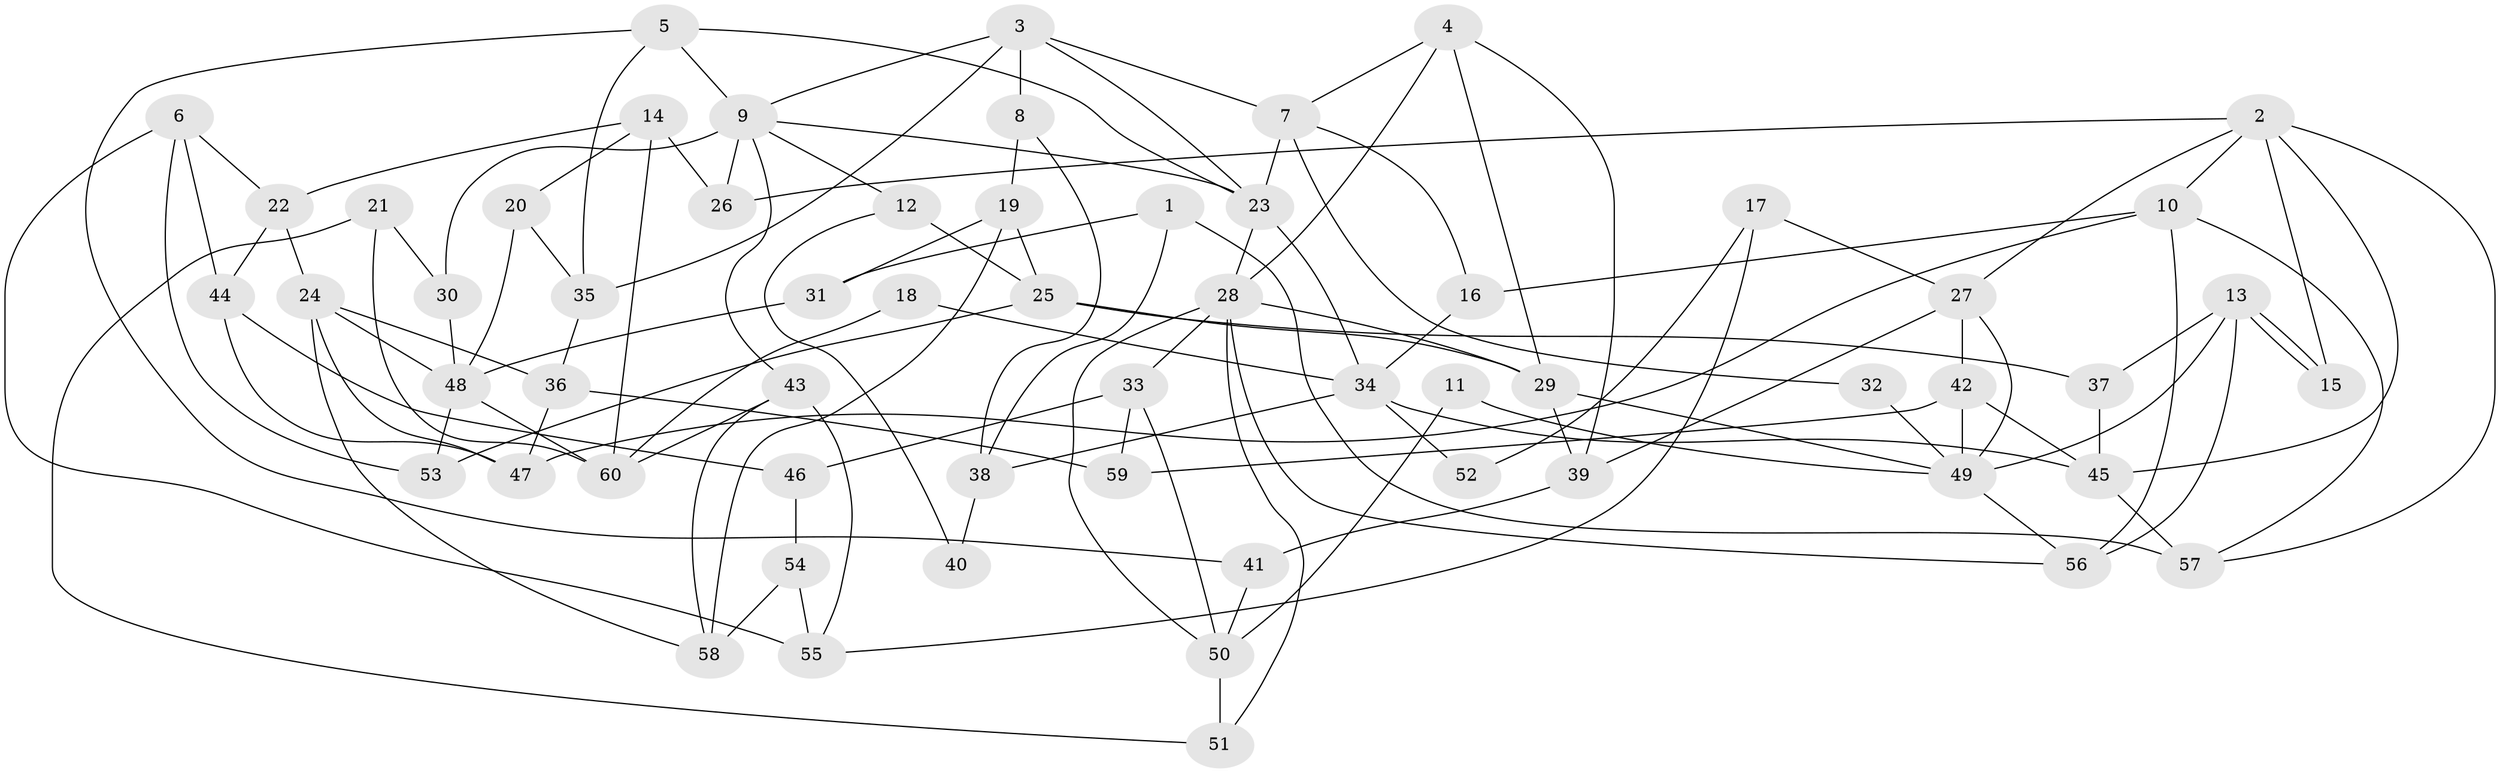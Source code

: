 // coarse degree distribution, {4: 0.19444444444444445, 8: 0.05555555555555555, 7: 0.1388888888888889, 6: 0.16666666666666666, 5: 0.2222222222222222, 2: 0.08333333333333333, 3: 0.1111111111111111, 9: 0.027777777777777776}
// Generated by graph-tools (version 1.1) at 2025/41/03/06/25 10:41:55]
// undirected, 60 vertices, 120 edges
graph export_dot {
graph [start="1"]
  node [color=gray90,style=filled];
  1;
  2;
  3;
  4;
  5;
  6;
  7;
  8;
  9;
  10;
  11;
  12;
  13;
  14;
  15;
  16;
  17;
  18;
  19;
  20;
  21;
  22;
  23;
  24;
  25;
  26;
  27;
  28;
  29;
  30;
  31;
  32;
  33;
  34;
  35;
  36;
  37;
  38;
  39;
  40;
  41;
  42;
  43;
  44;
  45;
  46;
  47;
  48;
  49;
  50;
  51;
  52;
  53;
  54;
  55;
  56;
  57;
  58;
  59;
  60;
  1 -- 31;
  1 -- 57;
  1 -- 38;
  2 -- 10;
  2 -- 57;
  2 -- 15;
  2 -- 26;
  2 -- 27;
  2 -- 45;
  3 -- 35;
  3 -- 23;
  3 -- 7;
  3 -- 8;
  3 -- 9;
  4 -- 7;
  4 -- 29;
  4 -- 28;
  4 -- 39;
  5 -- 41;
  5 -- 9;
  5 -- 23;
  5 -- 35;
  6 -- 22;
  6 -- 53;
  6 -- 44;
  6 -- 55;
  7 -- 23;
  7 -- 16;
  7 -- 32;
  8 -- 19;
  8 -- 38;
  9 -- 23;
  9 -- 12;
  9 -- 26;
  9 -- 30;
  9 -- 43;
  10 -- 56;
  10 -- 16;
  10 -- 47;
  10 -- 57;
  11 -- 50;
  11 -- 49;
  12 -- 25;
  12 -- 40;
  13 -- 15;
  13 -- 15;
  13 -- 49;
  13 -- 37;
  13 -- 56;
  14 -- 26;
  14 -- 60;
  14 -- 20;
  14 -- 22;
  16 -- 34;
  17 -- 55;
  17 -- 27;
  17 -- 52;
  18 -- 60;
  18 -- 34;
  19 -- 25;
  19 -- 58;
  19 -- 31;
  20 -- 35;
  20 -- 48;
  21 -- 60;
  21 -- 51;
  21 -- 30;
  22 -- 24;
  22 -- 44;
  23 -- 34;
  23 -- 28;
  24 -- 48;
  24 -- 47;
  24 -- 36;
  24 -- 58;
  25 -- 37;
  25 -- 29;
  25 -- 53;
  27 -- 39;
  27 -- 42;
  27 -- 49;
  28 -- 29;
  28 -- 33;
  28 -- 50;
  28 -- 51;
  28 -- 56;
  29 -- 49;
  29 -- 39;
  30 -- 48;
  31 -- 48;
  32 -- 49;
  33 -- 59;
  33 -- 46;
  33 -- 50;
  34 -- 38;
  34 -- 45;
  34 -- 52;
  35 -- 36;
  36 -- 47;
  36 -- 59;
  37 -- 45;
  38 -- 40;
  39 -- 41;
  41 -- 50;
  42 -- 49;
  42 -- 45;
  42 -- 59;
  43 -- 55;
  43 -- 58;
  43 -- 60;
  44 -- 46;
  44 -- 47;
  45 -- 57;
  46 -- 54;
  48 -- 53;
  48 -- 60;
  49 -- 56;
  50 -- 51;
  54 -- 58;
  54 -- 55;
}
